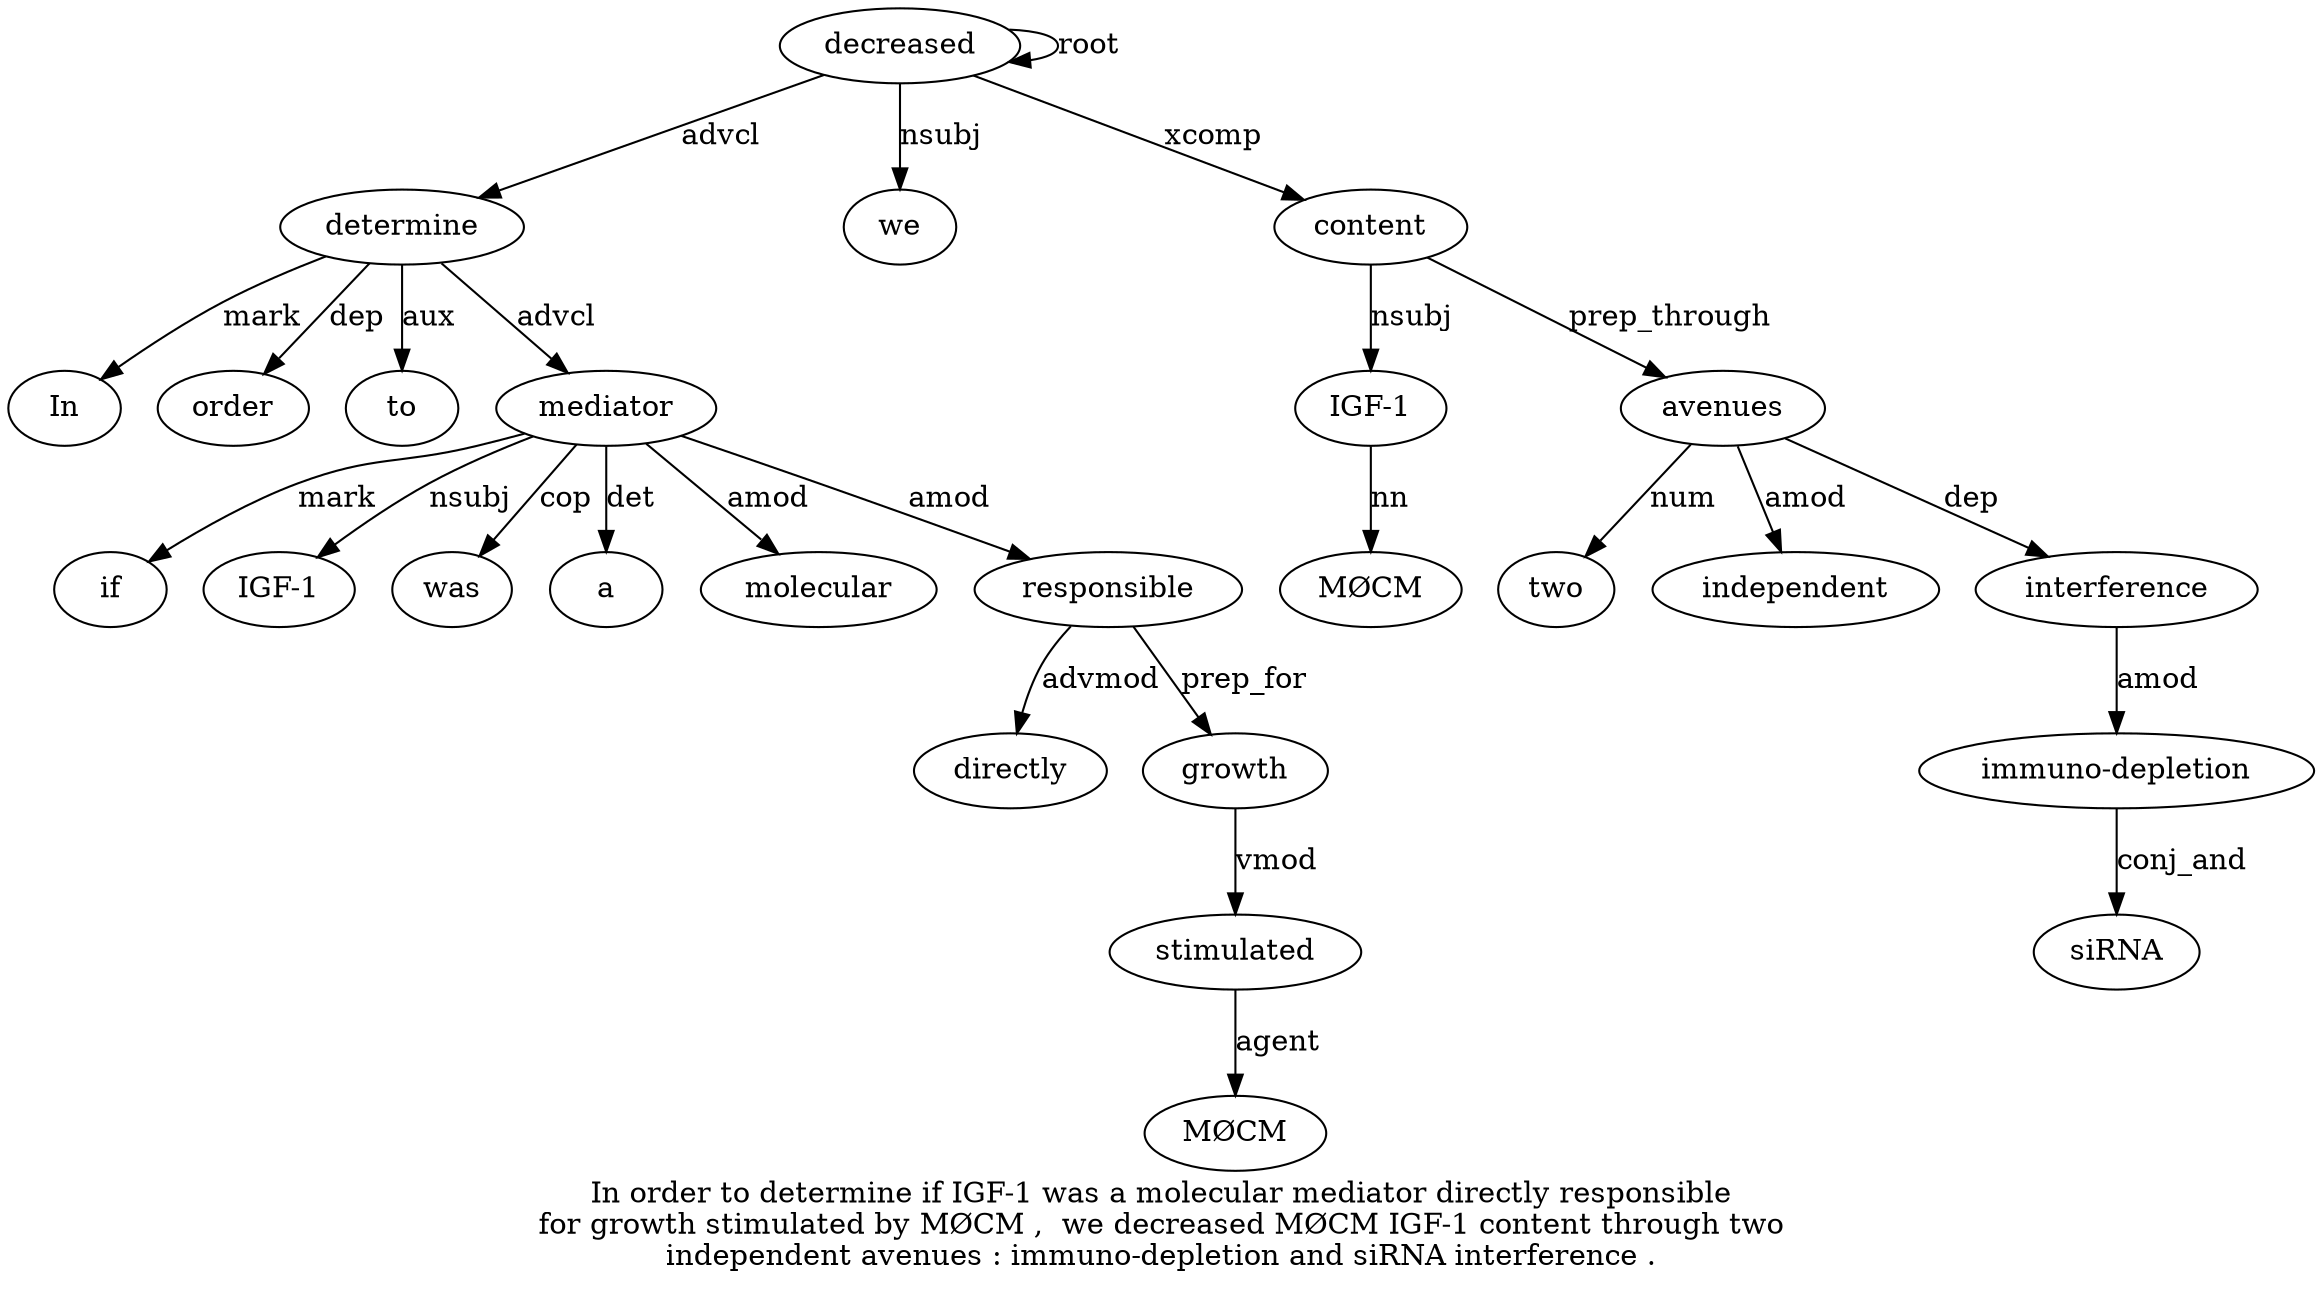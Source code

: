 digraph "In order to determine if IGF-1 was a molecular mediator directly responsible for growth stimulated by MØCM ,  we decreased MØCM IGF-1 content through two independent avenues : immuno-depletion and siRNA interference ." {
label="In order to determine if IGF-1 was a molecular mediator directly responsible
for growth stimulated by MØCM ,  we decreased MØCM IGF-1 content through two
independent avenues : immuno-depletion and siRNA interference .";
determine4 [style=filled, fillcolor=white, label=determine];
In1 [style=filled, fillcolor=white, label=In];
determine4 -> In1  [label=mark];
order2 [style=filled, fillcolor=white, label=order];
determine4 -> order2  [label=dep];
to3 [style=filled, fillcolor=white, label=to];
determine4 -> to3  [label=aux];
decreased20 [style=filled, fillcolor=white, label=decreased];
decreased20 -> determine4  [label=advcl];
mediator10 [style=filled, fillcolor=white, label=mediator];
if5 [style=filled, fillcolor=white, label=if];
mediator10 -> if5  [label=mark];
"IGF-16" [style=filled, fillcolor=white, label="IGF-1"];
mediator10 -> "IGF-16"  [label=nsubj];
was7 [style=filled, fillcolor=white, label=was];
mediator10 -> was7  [label=cop];
a8 [style=filled, fillcolor=white, label=a];
mediator10 -> a8  [label=det];
molecular9 [style=filled, fillcolor=white, label=molecular];
mediator10 -> molecular9  [label=amod];
determine4 -> mediator10  [label=advcl];
responsible12 [style=filled, fillcolor=white, label=responsible];
directly11 [style=filled, fillcolor=white, label=directly];
responsible12 -> directly11  [label=advmod];
mediator10 -> responsible12  [label=amod];
growth14 [style=filled, fillcolor=white, label=growth];
responsible12 -> growth14  [label=prep_for];
stimulated15 [style=filled, fillcolor=white, label=stimulated];
growth14 -> stimulated15  [label=vmod];
"MØCM17" [style=filled, fillcolor=white, label="MØCM"];
stimulated15 -> "MØCM17"  [label=agent];
we19 [style=filled, fillcolor=white, label=we];
decreased20 -> we19  [label=nsubj];
decreased20 -> decreased20  [label=root];
"IGF-122" [style=filled, fillcolor=white, label="IGF-1"];
"MØCM21" [style=filled, fillcolor=white, label="MØCM"];
"IGF-122" -> "MØCM21"  [label=nn];
content23 [style=filled, fillcolor=white, label=content];
content23 -> "IGF-122"  [label=nsubj];
decreased20 -> content23  [label=xcomp];
avenues27 [style=filled, fillcolor=white, label=avenues];
two25 [style=filled, fillcolor=white, label=two];
avenues27 -> two25  [label=num];
independent26 [style=filled, fillcolor=white, label=independent];
avenues27 -> independent26  [label=amod];
content23 -> avenues27  [label=prep_through];
interference32 [style=filled, fillcolor=white, label=interference];
"immuno-depletion29" [style=filled, fillcolor=white, label="immuno-depletion"];
interference32 -> "immuno-depletion29"  [label=amod];
siRNA31 [style=filled, fillcolor=white, label=siRNA];
"immuno-depletion29" -> siRNA31  [label=conj_and];
avenues27 -> interference32  [label=dep];
}
